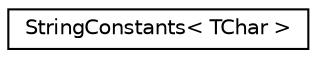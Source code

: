 digraph "Graphical Class Hierarchy"
{
  edge [fontname="Helvetica",fontsize="10",labelfontname="Helvetica",labelfontsize="10"];
  node [fontname="Helvetica",fontsize="10",shape=record];
  rankdir="LR";
  Node0 [label="StringConstants\< TChar \>",height=0.2,width=0.4,color="black", fillcolor="white", style="filled",URL="$structaworx_1_1StringConstants.html"];
}
